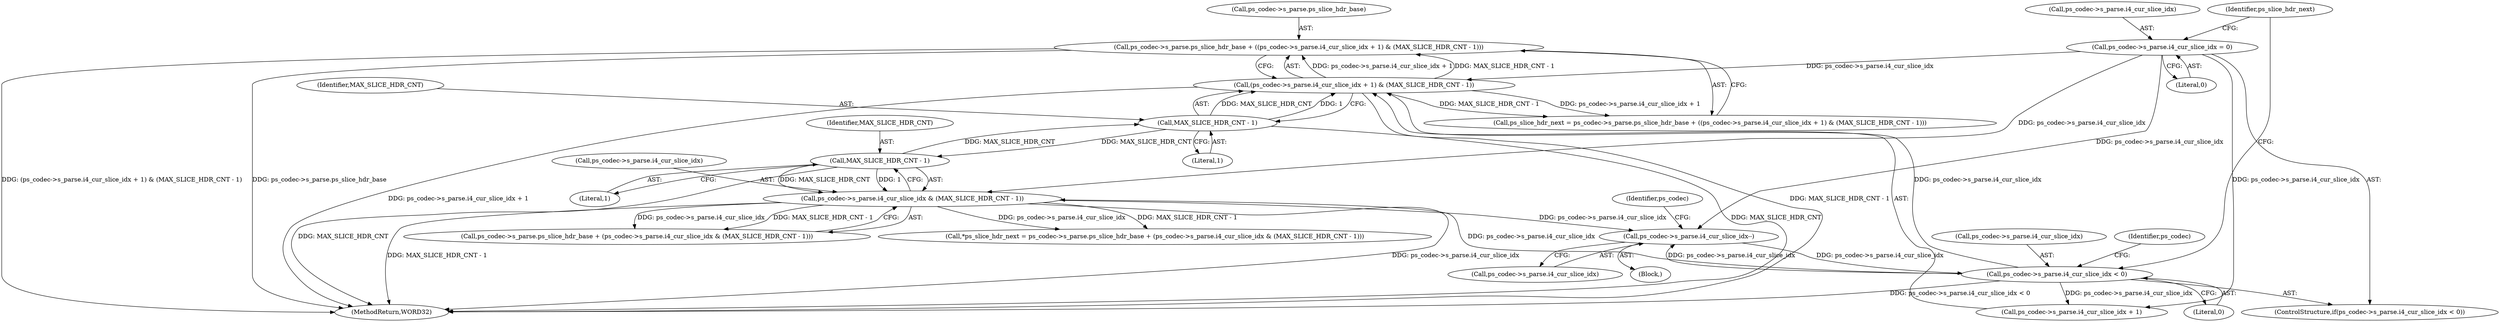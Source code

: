 digraph "0_Android_87fb7909c49e6a4510ba86ace1ffc83459c7e1b9@pointer" {
"1001046" [label="(Call,ps_codec->s_parse.ps_slice_hdr_base + ((ps_codec->s_parse.i4_cur_slice_idx + 1) & (MAX_SLICE_HDR_CNT - 1)))"];
"1001052" [label="(Call,(ps_codec->s_parse.i4_cur_slice_idx + 1) & (MAX_SLICE_HDR_CNT - 1))"];
"1001037" [label="(Call,ps_codec->s_parse.i4_cur_slice_idx = 0)"];
"1001030" [label="(Call,ps_codec->s_parse.i4_cur_slice_idx < 0)"];
"1001023" [label="(Call,ps_codec->s_parse.i4_cur_slice_idx--)"];
"1000818" [label="(Call,ps_codec->s_parse.i4_cur_slice_idx & (MAX_SLICE_HDR_CNT - 1))"];
"1000824" [label="(Call,MAX_SLICE_HDR_CNT - 1)"];
"1001060" [label="(Call,MAX_SLICE_HDR_CNT - 1)"];
"1000818" [label="(Call,ps_codec->s_parse.i4_cur_slice_idx & (MAX_SLICE_HDR_CNT - 1))"];
"1001061" [label="(Identifier,MAX_SLICE_HDR_CNT)"];
"1001036" [label="(Literal,0)"];
"1001052" [label="(Call,(ps_codec->s_parse.i4_cur_slice_idx + 1) & (MAX_SLICE_HDR_CNT - 1))"];
"1001023" [label="(Call,ps_codec->s_parse.i4_cur_slice_idx--)"];
"1001046" [label="(Call,ps_codec->s_parse.ps_slice_hdr_base + ((ps_codec->s_parse.i4_cur_slice_idx + 1) & (MAX_SLICE_HDR_CNT - 1)))"];
"1000810" [label="(Call,*ps_slice_hdr_next = ps_codec->s_parse.ps_slice_hdr_base + (ps_codec->s_parse.i4_cur_slice_idx & (MAX_SLICE_HDR_CNT - 1)))"];
"1000826" [label="(Literal,1)"];
"1000824" [label="(Call,MAX_SLICE_HDR_CNT - 1)"];
"1001053" [label="(Call,ps_codec->s_parse.i4_cur_slice_idx + 1)"];
"1001031" [label="(Call,ps_codec->s_parse.i4_cur_slice_idx)"];
"1001060" [label="(Call,MAX_SLICE_HDR_CNT - 1)"];
"1001037" [label="(Call,ps_codec->s_parse.i4_cur_slice_idx = 0)"];
"1001040" [label="(Identifier,ps_codec)"];
"1001044" [label="(Call,ps_slice_hdr_next = ps_codec->s_parse.ps_slice_hdr_base + ((ps_codec->s_parse.i4_cur_slice_idx + 1) & (MAX_SLICE_HDR_CNT - 1)))"];
"1001024" [label="(Call,ps_codec->s_parse.i4_cur_slice_idx)"];
"1001062" [label="(Literal,1)"];
"1001021" [label="(Block,)"];
"1001038" [label="(Call,ps_codec->s_parse.i4_cur_slice_idx)"];
"1001045" [label="(Identifier,ps_slice_hdr_next)"];
"1001043" [label="(Literal,0)"];
"1000819" [label="(Call,ps_codec->s_parse.i4_cur_slice_idx)"];
"1001903" [label="(MethodReturn,WORD32)"];
"1001033" [label="(Identifier,ps_codec)"];
"1001030" [label="(Call,ps_codec->s_parse.i4_cur_slice_idx < 0)"];
"1001047" [label="(Call,ps_codec->s_parse.ps_slice_hdr_base)"];
"1000812" [label="(Call,ps_codec->s_parse.ps_slice_hdr_base + (ps_codec->s_parse.i4_cur_slice_idx & (MAX_SLICE_HDR_CNT - 1)))"];
"1001029" [label="(ControlStructure,if(ps_codec->s_parse.i4_cur_slice_idx < 0))"];
"1000825" [label="(Identifier,MAX_SLICE_HDR_CNT)"];
"1001046" -> "1001044"  [label="AST: "];
"1001046" -> "1001052"  [label="CFG: "];
"1001047" -> "1001046"  [label="AST: "];
"1001052" -> "1001046"  [label="AST: "];
"1001044" -> "1001046"  [label="CFG: "];
"1001046" -> "1001903"  [label="DDG: ps_codec->s_parse.ps_slice_hdr_base"];
"1001046" -> "1001903"  [label="DDG: (ps_codec->s_parse.i4_cur_slice_idx + 1) & (MAX_SLICE_HDR_CNT - 1)"];
"1001052" -> "1001046"  [label="DDG: ps_codec->s_parse.i4_cur_slice_idx + 1"];
"1001052" -> "1001046"  [label="DDG: MAX_SLICE_HDR_CNT - 1"];
"1001052" -> "1001060"  [label="CFG: "];
"1001053" -> "1001052"  [label="AST: "];
"1001060" -> "1001052"  [label="AST: "];
"1001052" -> "1001903"  [label="DDG: MAX_SLICE_HDR_CNT - 1"];
"1001052" -> "1001903"  [label="DDG: ps_codec->s_parse.i4_cur_slice_idx + 1"];
"1001052" -> "1001044"  [label="DDG: ps_codec->s_parse.i4_cur_slice_idx + 1"];
"1001052" -> "1001044"  [label="DDG: MAX_SLICE_HDR_CNT - 1"];
"1001037" -> "1001052"  [label="DDG: ps_codec->s_parse.i4_cur_slice_idx"];
"1001030" -> "1001052"  [label="DDG: ps_codec->s_parse.i4_cur_slice_idx"];
"1001060" -> "1001052"  [label="DDG: MAX_SLICE_HDR_CNT"];
"1001060" -> "1001052"  [label="DDG: 1"];
"1001037" -> "1001029"  [label="AST: "];
"1001037" -> "1001043"  [label="CFG: "];
"1001038" -> "1001037"  [label="AST: "];
"1001043" -> "1001037"  [label="AST: "];
"1001045" -> "1001037"  [label="CFG: "];
"1001037" -> "1000818"  [label="DDG: ps_codec->s_parse.i4_cur_slice_idx"];
"1001037" -> "1001023"  [label="DDG: ps_codec->s_parse.i4_cur_slice_idx"];
"1001037" -> "1001053"  [label="DDG: ps_codec->s_parse.i4_cur_slice_idx"];
"1001030" -> "1001029"  [label="AST: "];
"1001030" -> "1001036"  [label="CFG: "];
"1001031" -> "1001030"  [label="AST: "];
"1001036" -> "1001030"  [label="AST: "];
"1001040" -> "1001030"  [label="CFG: "];
"1001045" -> "1001030"  [label="CFG: "];
"1001030" -> "1001903"  [label="DDG: ps_codec->s_parse.i4_cur_slice_idx < 0"];
"1001030" -> "1000818"  [label="DDG: ps_codec->s_parse.i4_cur_slice_idx"];
"1001030" -> "1001023"  [label="DDG: ps_codec->s_parse.i4_cur_slice_idx"];
"1001023" -> "1001030"  [label="DDG: ps_codec->s_parse.i4_cur_slice_idx"];
"1001030" -> "1001053"  [label="DDG: ps_codec->s_parse.i4_cur_slice_idx"];
"1001023" -> "1001021"  [label="AST: "];
"1001023" -> "1001024"  [label="CFG: "];
"1001024" -> "1001023"  [label="AST: "];
"1001033" -> "1001023"  [label="CFG: "];
"1000818" -> "1001023"  [label="DDG: ps_codec->s_parse.i4_cur_slice_idx"];
"1000818" -> "1000812"  [label="AST: "];
"1000818" -> "1000824"  [label="CFG: "];
"1000819" -> "1000818"  [label="AST: "];
"1000824" -> "1000818"  [label="AST: "];
"1000812" -> "1000818"  [label="CFG: "];
"1000818" -> "1001903"  [label="DDG: MAX_SLICE_HDR_CNT - 1"];
"1000818" -> "1001903"  [label="DDG: ps_codec->s_parse.i4_cur_slice_idx"];
"1000818" -> "1000810"  [label="DDG: ps_codec->s_parse.i4_cur_slice_idx"];
"1000818" -> "1000810"  [label="DDG: MAX_SLICE_HDR_CNT - 1"];
"1000818" -> "1000812"  [label="DDG: ps_codec->s_parse.i4_cur_slice_idx"];
"1000818" -> "1000812"  [label="DDG: MAX_SLICE_HDR_CNT - 1"];
"1000824" -> "1000818"  [label="DDG: MAX_SLICE_HDR_CNT"];
"1000824" -> "1000818"  [label="DDG: 1"];
"1000824" -> "1000826"  [label="CFG: "];
"1000825" -> "1000824"  [label="AST: "];
"1000826" -> "1000824"  [label="AST: "];
"1000824" -> "1001903"  [label="DDG: MAX_SLICE_HDR_CNT"];
"1001060" -> "1000824"  [label="DDG: MAX_SLICE_HDR_CNT"];
"1000824" -> "1001060"  [label="DDG: MAX_SLICE_HDR_CNT"];
"1001060" -> "1001062"  [label="CFG: "];
"1001061" -> "1001060"  [label="AST: "];
"1001062" -> "1001060"  [label="AST: "];
"1001060" -> "1001903"  [label="DDG: MAX_SLICE_HDR_CNT"];
}
